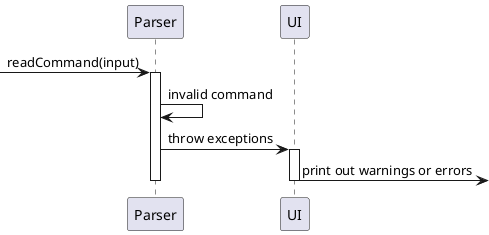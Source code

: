 @startuml
participant Parser
participant UI

-> Parser : readCommand(input)

activate Parser
Parser -> Parser : invalid command
Parser -> UI : throw exceptions

activate UI
UI -> : print out warnings or errors
deactivate UI

deactivate Parser

@enduml
